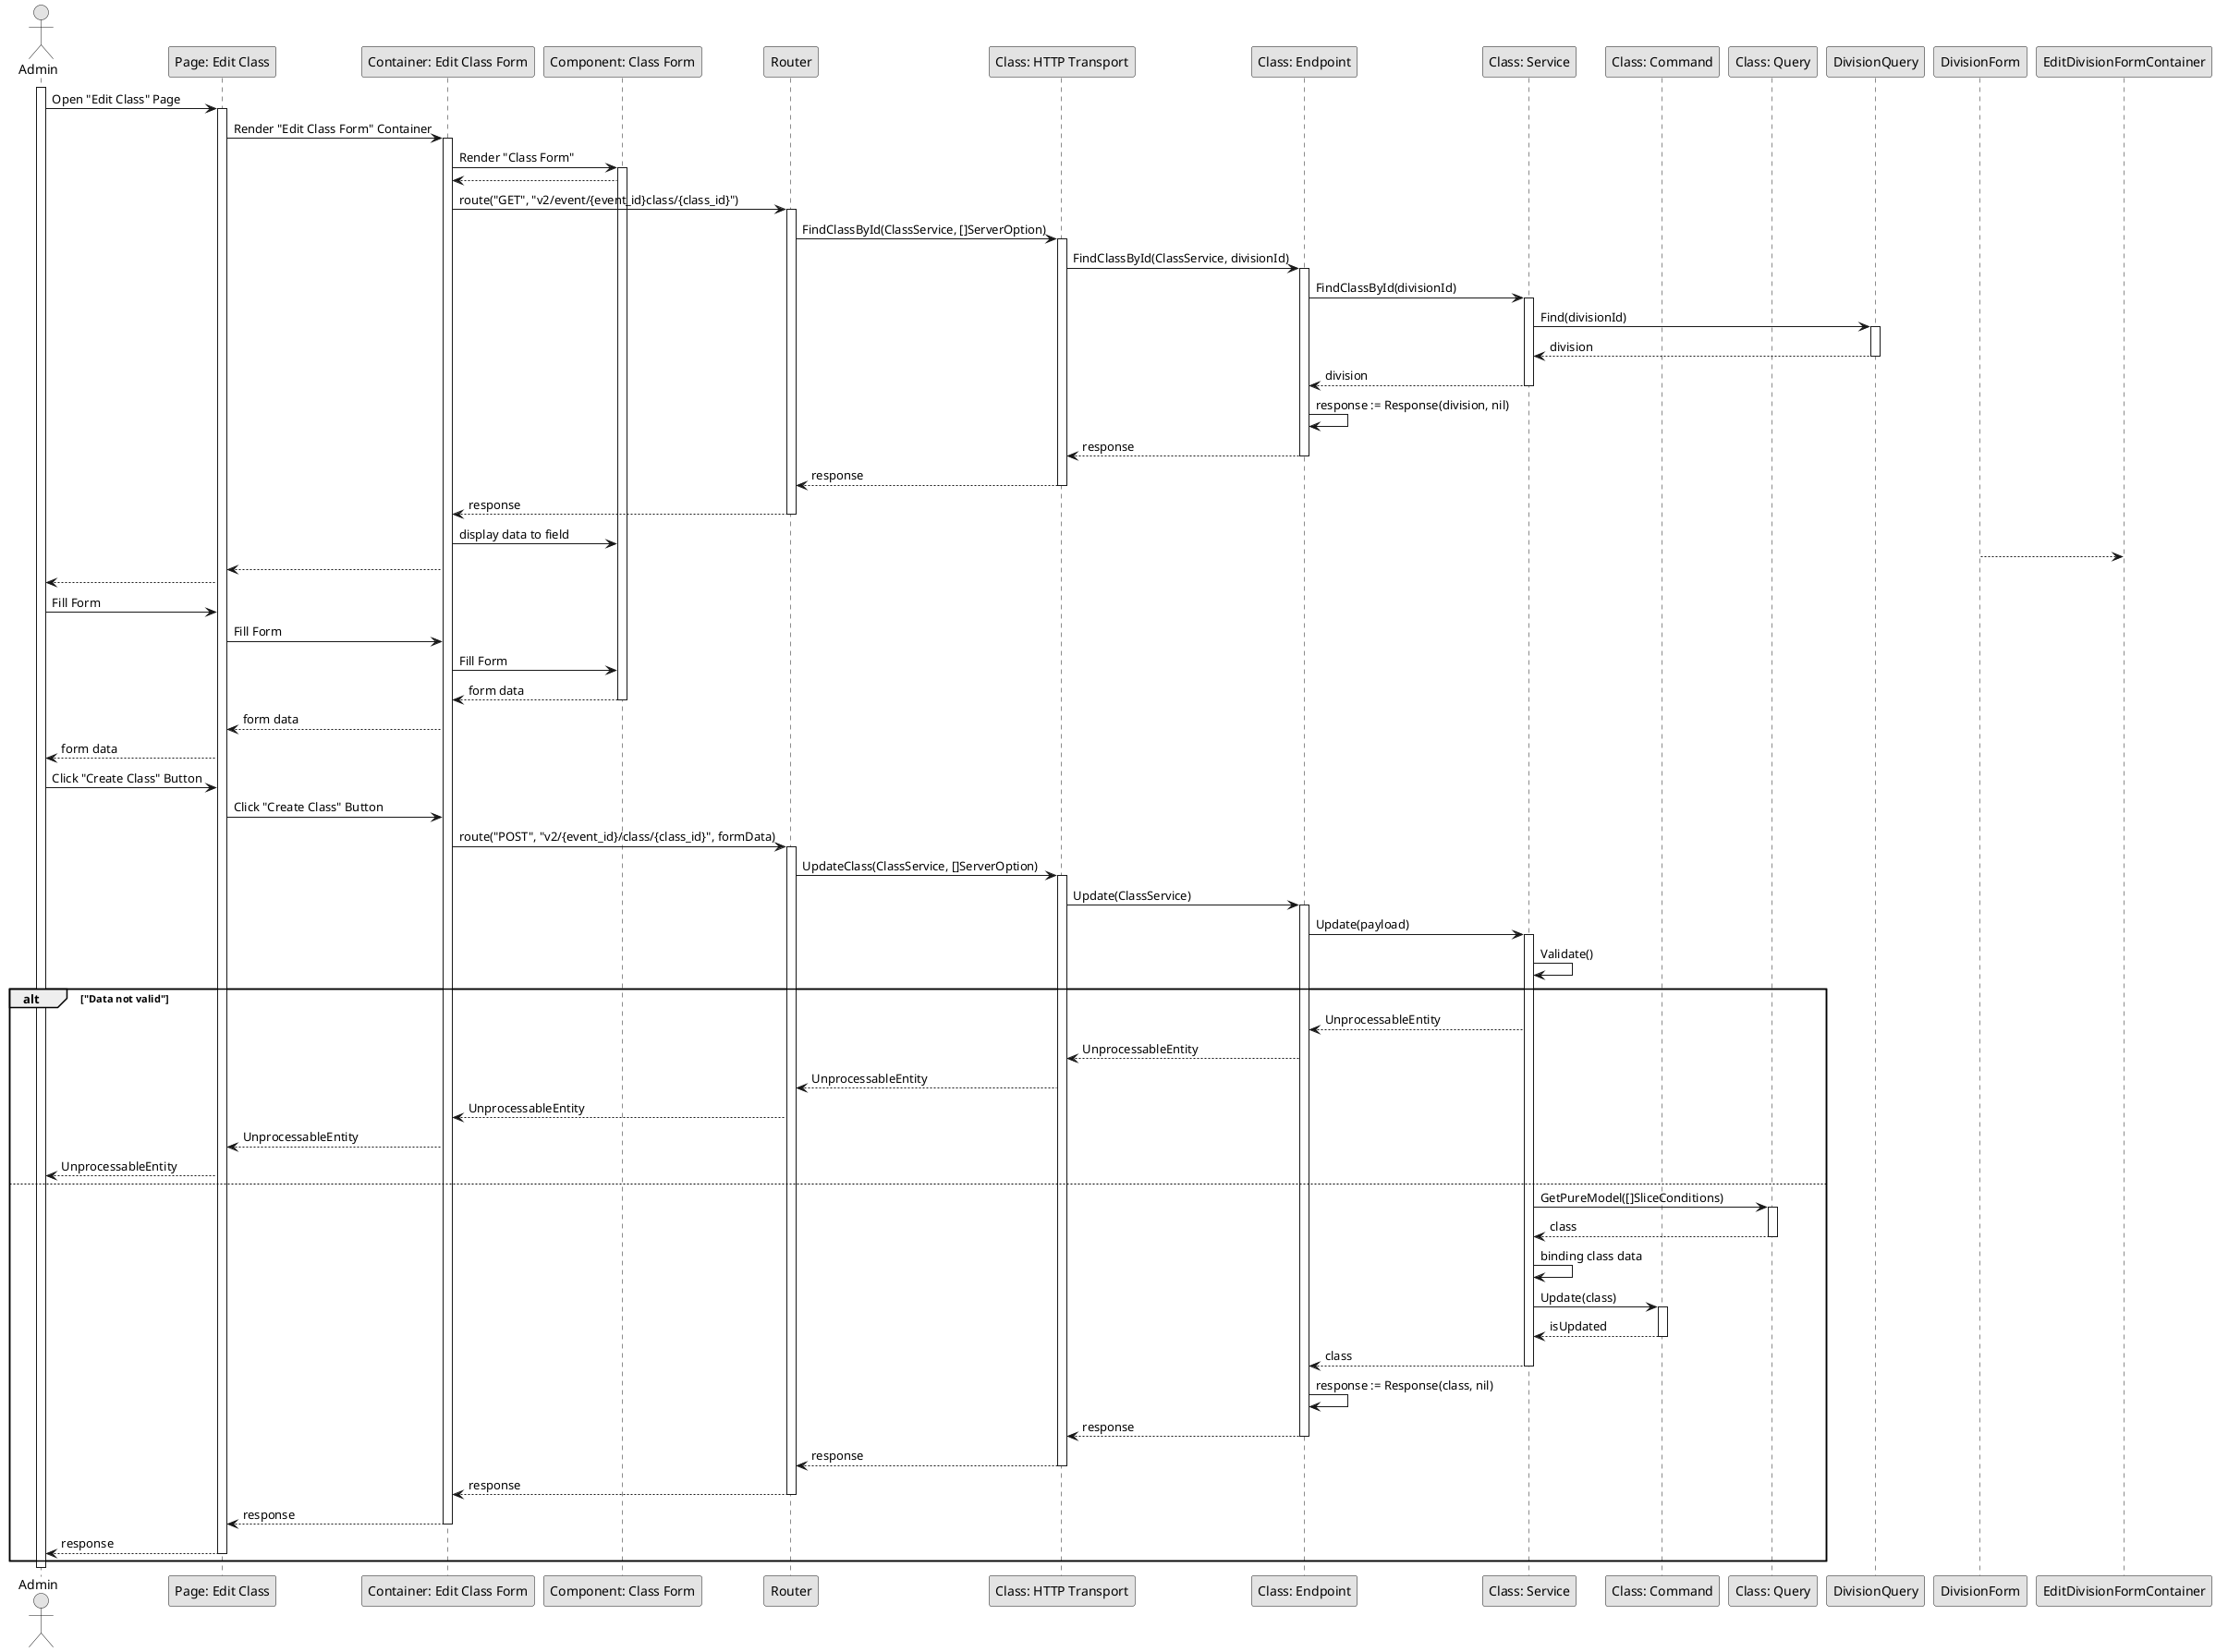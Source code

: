 @startuml UpdateClass

skinparam Monochrome true
skinparam Shadowing false

actor Admin
participant "Page: Edit Class" as EditClassPage
participant "Container: Edit Class Form" as EditClassFormContainer
participant "Component: Class Form" as ClassForm
participant "Router" as Router
participant "Class: HTTP Transport" as ClassHTTPTransport
participant "Class: Endpoint" as ClassEndpoint
participant "Class: Service" as ClassService
participant "Class: Command" as ClassCommand
participant "Class: Query" as ClassQuery

activate Admin

Admin->EditClassPage: Open "Edit Class" Page
activate EditClassPage
EditClassPage->EditClassFormContainer: Render "Edit Class Form" Container
activate EditClassFormContainer
EditClassFormContainer->ClassForm: Render "Class Form"
activate ClassForm
ClassForm-->EditClassFormContainer
EditClassFormContainer->Router: route("GET", "v2/event/{event_id}class/{class_id}")
activate Router
Router->ClassHTTPTransport: FindClassById(ClassService, []ServerOption)
activate ClassHTTPTransport
ClassHTTPTransport->ClassEndpoint: FindClassById(ClassService, divisionId)
activate ClassEndpoint
ClassEndpoint->ClassService: FindClassById(divisionId)
activate ClassService
ClassService->DivisionQuery: Find(divisionId)
activate DivisionQuery
DivisionQuery-->ClassService: division
deactivate DivisionQuery
ClassService-->ClassEndpoint: division
deactivate ClassService
ClassEndpoint->ClassEndpoint: response := Response(division, nil)
ClassEndpoint-->ClassHTTPTransport: response
deactivate ClassEndpoint
ClassHTTPTransport-->Router: response
deactivate ClassHTTPTransport
Router-->EditClassFormContainer: response
deactivate Router
EditClassFormContainer->ClassForm: display data to field
DivisionForm-->EditDivisionFormContainer
EditClassFormContainer-->EditClassPage
EditClassPage-->Admin

Admin->EditClassPage: Fill Form
EditClassPage->EditClassFormContainer: Fill Form
EditClassFormContainer->ClassForm: Fill Form
ClassForm-->EditClassFormContainer: form data
deactivate ClassForm
EditClassFormContainer-->EditClassPage: form data
EditClassPage-->Admin: form data

Admin->EditClassPage: Click "Create Class" Button
EditClassPage->EditClassFormContainer: Click "Create Class" Button
EditClassFormContainer->Router: route("POST", "v2/{event_id}/class/{class_id}", formData)
activate Router
Router->ClassHTTPTransport: UpdateClass(ClassService, []ServerOption)
activate ClassHTTPTransport
ClassHTTPTransport->ClassEndpoint: Update(ClassService)
activate ClassEndpoint
ClassEndpoint->ClassService: Update(payload)
activate ClassService
ClassService->ClassService: Validate()

alt "Data not valid"
    ClassService-->ClassEndpoint: UnprocessableEntity
    ClassEndpoint-->ClassHTTPTransport: UnprocessableEntity
    ClassHTTPTransport-->Router: UnprocessableEntity
    Router-->EditClassFormContainer: UnprocessableEntity
    EditClassFormContainer-->EditClassPage: UnprocessableEntity
    EditClassPage-->Admin: UnprocessableEntity
else
    ClassService->ClassQuery: GetPureModel([]SliceConditions)
    activate ClassQuery
    ClassQuery-->ClassService: class
    deactivate ClassQuery
    ClassService->ClassService: binding class data
    ClassService->ClassCommand: Update(class)
    activate ClassCommand
    ClassCommand-->ClassService: isUpdated
    deactivate ClassCommand

    ClassService-->ClassEndpoint: class
    deactivate ClassService
    ClassEndpoint->ClassEndpoint: response := Response(class, nil)
    ClassEndpoint-->ClassHTTPTransport: response
    deactivate ClassEndpoint
    ClassHTTPTransport-->Router: response
    deactivate ClassHTTPTransport
    Router-->EditClassFormContainer: response
    deactivate Router
    EditClassFormContainer-->EditClassPage: response
    deactivate EditClassFormContainer
    EditClassPage-->Admin: response
    deactivate EditClassPage
end

deactivate Admin

@enduml